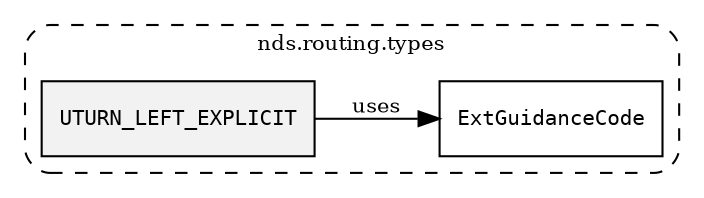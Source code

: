 /**
 * This dot file creates symbol collaboration diagram for UTURN_LEFT_EXPLICIT.
 */
digraph ZSERIO
{
    node [shape=box, fontsize=10];
    rankdir="LR";
    fontsize=10;
    tooltip="UTURN_LEFT_EXPLICIT collaboration diagram";

    subgraph "cluster_nds.routing.types"
    {
        style="dashed, rounded";
        label="nds.routing.types";
        tooltip="Package nds.routing.types";
        href="../../../content/packages/nds.routing.types.html#Package-nds-routing-types";
        target="_parent";

        "UTURN_LEFT_EXPLICIT" [style="filled", fillcolor="#0000000D", target="_parent", label=<<font face="monospace"><table align="center" border="0" cellspacing="0" cellpadding="0"><tr><td href="../../../content/packages/nds.routing.types.html#Constant-UTURN_LEFT_EXPLICIT" title="Constant defined in nds.routing.types">UTURN_LEFT_EXPLICIT</td></tr></table></font>>];
        "ExtGuidanceCode" [target="_parent", label=<<font face="monospace"><table align="center" border="0" cellspacing="0" cellpadding="0"><tr><td href="../../../content/packages/nds.routing.types.html#Subtype-ExtGuidanceCode" title="Subtype defined in nds.routing.types">ExtGuidanceCode</td></tr></table></font>>];
    }

    "UTURN_LEFT_EXPLICIT" -> "ExtGuidanceCode" [label="uses", fontsize=10];
}
